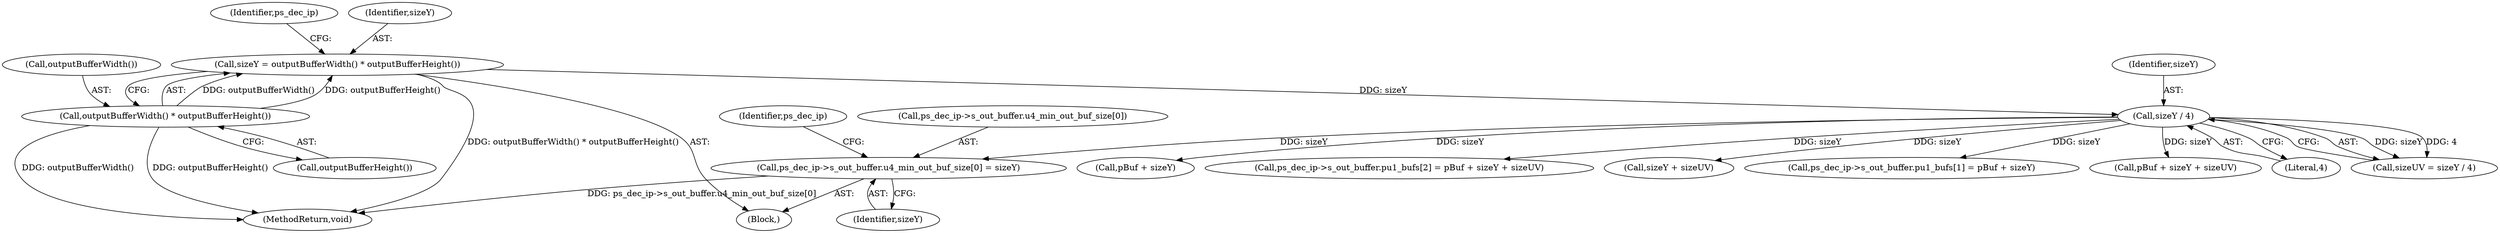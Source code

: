 digraph "0_Android_918eeaa29d99d257282fafec931b4bda0e3bae12_4@array" {
"1000194" [label="(Call,ps_dec_ip->s_out_buffer.u4_min_out_buf_size[0] = sizeY)"];
"1000191" [label="(Call,sizeY / 4)"];
"1000109" [label="(Call,sizeY = outputBufferWidth() * outputBufferHeight())"];
"1000111" [label="(Call,outputBufferWidth() * outputBufferHeight())"];
"1000118" [label="(Identifier,ps_dec_ip)"];
"1000230" [label="(Call,ps_dec_ip->s_out_buffer.pu1_bufs[1] = pBuf + sizeY)"];
"1000262" [label="(MethodReturn,void)"];
"1000249" [label="(Call,pBuf + sizeY + sizeUV)"];
"1000193" [label="(Literal,4)"];
"1000189" [label="(Call,sizeUV = sizeY / 4)"];
"1000113" [label="(Call,outputBufferHeight())"];
"1000191" [label="(Call,sizeY / 4)"];
"1000110" [label="(Identifier,sizeY)"];
"1000202" [label="(Identifier,sizeY)"];
"1000238" [label="(Call,pBuf + sizeY)"];
"1000192" [label="(Identifier,sizeY)"];
"1000107" [label="(Block,)"];
"1000207" [label="(Identifier,ps_dec_ip)"];
"1000241" [label="(Call,ps_dec_ip->s_out_buffer.pu1_bufs[2] = pBuf + sizeY + sizeUV)"];
"1000111" [label="(Call,outputBufferWidth() * outputBufferHeight())"];
"1000195" [label="(Call,ps_dec_ip->s_out_buffer.u4_min_out_buf_size[0])"];
"1000109" [label="(Call,sizeY = outputBufferWidth() * outputBufferHeight())"];
"1000194" [label="(Call,ps_dec_ip->s_out_buffer.u4_min_out_buf_size[0] = sizeY)"];
"1000112" [label="(Call,outputBufferWidth())"];
"1000251" [label="(Call,sizeY + sizeUV)"];
"1000194" -> "1000107"  [label="AST: "];
"1000194" -> "1000202"  [label="CFG: "];
"1000195" -> "1000194"  [label="AST: "];
"1000202" -> "1000194"  [label="AST: "];
"1000207" -> "1000194"  [label="CFG: "];
"1000194" -> "1000262"  [label="DDG: ps_dec_ip->s_out_buffer.u4_min_out_buf_size[0]"];
"1000191" -> "1000194"  [label="DDG: sizeY"];
"1000191" -> "1000189"  [label="AST: "];
"1000191" -> "1000193"  [label="CFG: "];
"1000192" -> "1000191"  [label="AST: "];
"1000193" -> "1000191"  [label="AST: "];
"1000189" -> "1000191"  [label="CFG: "];
"1000191" -> "1000189"  [label="DDG: sizeY"];
"1000191" -> "1000189"  [label="DDG: 4"];
"1000109" -> "1000191"  [label="DDG: sizeY"];
"1000191" -> "1000230"  [label="DDG: sizeY"];
"1000191" -> "1000238"  [label="DDG: sizeY"];
"1000191" -> "1000241"  [label="DDG: sizeY"];
"1000191" -> "1000249"  [label="DDG: sizeY"];
"1000191" -> "1000251"  [label="DDG: sizeY"];
"1000109" -> "1000107"  [label="AST: "];
"1000109" -> "1000111"  [label="CFG: "];
"1000110" -> "1000109"  [label="AST: "];
"1000111" -> "1000109"  [label="AST: "];
"1000118" -> "1000109"  [label="CFG: "];
"1000109" -> "1000262"  [label="DDG: outputBufferWidth() * outputBufferHeight()"];
"1000111" -> "1000109"  [label="DDG: outputBufferWidth()"];
"1000111" -> "1000109"  [label="DDG: outputBufferHeight()"];
"1000111" -> "1000113"  [label="CFG: "];
"1000112" -> "1000111"  [label="AST: "];
"1000113" -> "1000111"  [label="AST: "];
"1000111" -> "1000262"  [label="DDG: outputBufferWidth()"];
"1000111" -> "1000262"  [label="DDG: outputBufferHeight()"];
}
